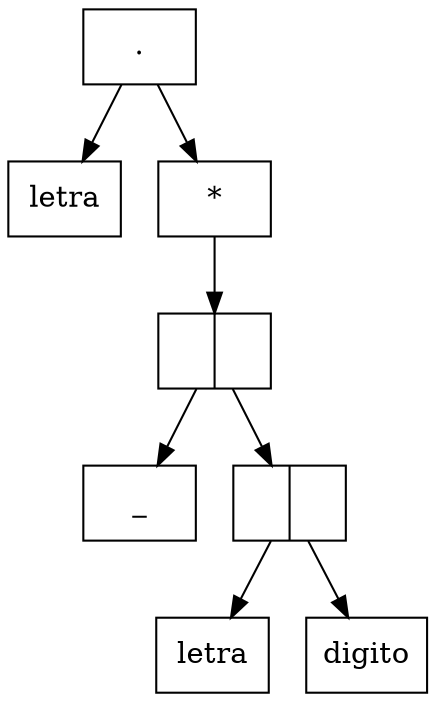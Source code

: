 digraph G{
rankdir=UD
node[shape=record]
concentrate=true
nodo7[label="."];
nodo0[label="letra"];
nodo7->nodo0;
nodo6[label="*"];
nodo5[label="|"];
nodo1[label="_"];
nodo5->nodo1;
nodo4[label="|"];
nodo2[label="letra"];
nodo4->nodo2;
nodo3[label="digito"];
nodo4->nodo3;
nodo5->nodo4;
nodo6->nodo5;
nodo7->nodo6;

}
